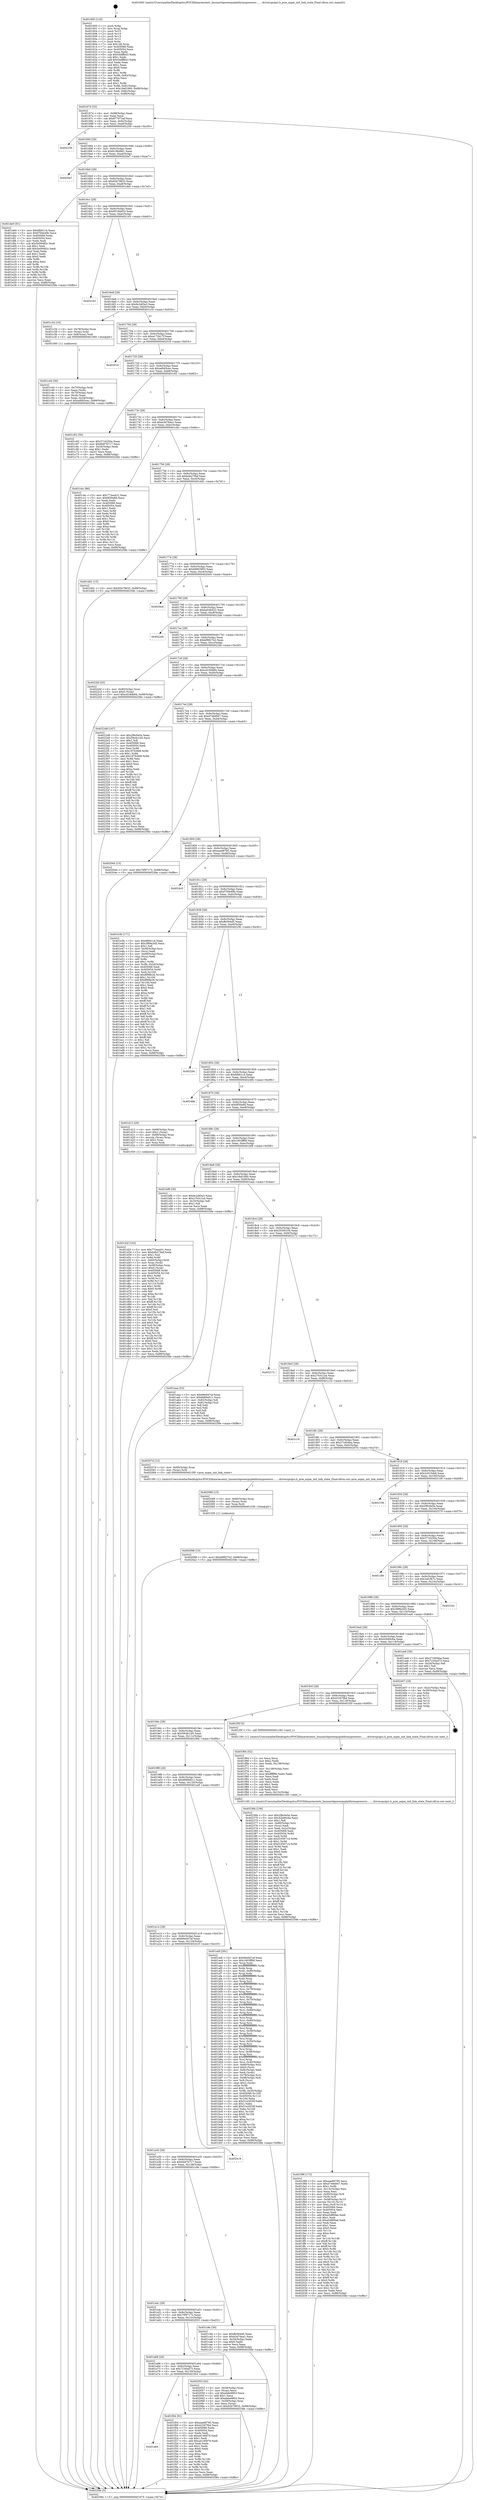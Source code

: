 digraph "0x401600" {
  label = "0x401600 (/mnt/c/Users/mathe/Desktop/tcc/POCII/binaries/extr_linuxarchpowerpcplatformspowernv........driverspcipci.h_pcie_aspm_init_link_state_Final-ollvm.out::main(0))"
  labelloc = "t"
  node[shape=record]

  Entry [label="",width=0.3,height=0.3,shape=circle,fillcolor=black,style=filled]
  "0x401674" [label="{
     0x401674 [32]\l
     | [instrs]\l
     &nbsp;&nbsp;0x401674 \<+6\>: mov -0x88(%rbp),%eax\l
     &nbsp;&nbsp;0x40167a \<+2\>: mov %eax,%ecx\l
     &nbsp;&nbsp;0x40167c \<+6\>: sub $0x877972af,%ecx\l
     &nbsp;&nbsp;0x401682 \<+6\>: mov %eax,-0x9c(%rbp)\l
     &nbsp;&nbsp;0x401688 \<+6\>: mov %ecx,-0xa0(%rbp)\l
     &nbsp;&nbsp;0x40168e \<+6\>: je 0000000000402250 \<main+0xc50\>\l
  }"]
  "0x402250" [label="{
     0x402250\l
  }", style=dashed]
  "0x401694" [label="{
     0x401694 [28]\l
     | [instrs]\l
     &nbsp;&nbsp;0x401694 \<+5\>: jmp 0000000000401699 \<main+0x99\>\l
     &nbsp;&nbsp;0x401699 \<+6\>: mov -0x9c(%rbp),%eax\l
     &nbsp;&nbsp;0x40169f \<+5\>: sub $0x9198d9b1,%eax\l
     &nbsp;&nbsp;0x4016a4 \<+6\>: mov %eax,-0xa4(%rbp)\l
     &nbsp;&nbsp;0x4016aa \<+6\>: je 00000000004020a7 \<main+0xaa7\>\l
  }"]
  Exit [label="",width=0.3,height=0.3,shape=circle,fillcolor=black,style=filled,peripheries=2]
  "0x4020a7" [label="{
     0x4020a7\l
  }", style=dashed]
  "0x4016b0" [label="{
     0x4016b0 [28]\l
     | [instrs]\l
     &nbsp;&nbsp;0x4016b0 \<+5\>: jmp 00000000004016b5 \<main+0xb5\>\l
     &nbsp;&nbsp;0x4016b5 \<+6\>: mov -0x9c(%rbp),%eax\l
     &nbsp;&nbsp;0x4016bb \<+5\>: sub $0x92b79633,%eax\l
     &nbsp;&nbsp;0x4016c0 \<+6\>: mov %eax,-0xa8(%rbp)\l
     &nbsp;&nbsp;0x4016c6 \<+6\>: je 0000000000401de0 \<main+0x7e0\>\l
  }"]
  "0x402098" [label="{
     0x402098 [15]\l
     | [instrs]\l
     &nbsp;&nbsp;0x402098 \<+10\>: movl $0xbf8827e2,-0x88(%rbp)\l
     &nbsp;&nbsp;0x4020a2 \<+5\>: jmp 000000000040258e \<main+0xf8e\>\l
  }"]
  "0x401de0" [label="{
     0x401de0 [91]\l
     | [instrs]\l
     &nbsp;&nbsp;0x401de0 \<+5\>: mov $0x6fb61c4,%eax\l
     &nbsp;&nbsp;0x401de5 \<+5\>: mov $0xf700e49b,%ecx\l
     &nbsp;&nbsp;0x401dea \<+7\>: mov 0x405068,%edx\l
     &nbsp;&nbsp;0x401df1 \<+7\>: mov 0x405054,%esi\l
     &nbsp;&nbsp;0x401df8 \<+2\>: mov %edx,%edi\l
     &nbsp;&nbsp;0x401dfa \<+6\>: sub $0x5e09482c,%edi\l
     &nbsp;&nbsp;0x401e00 \<+3\>: sub $0x1,%edi\l
     &nbsp;&nbsp;0x401e03 \<+6\>: add $0x5e09482c,%edi\l
     &nbsp;&nbsp;0x401e09 \<+3\>: imul %edi,%edx\l
     &nbsp;&nbsp;0x401e0c \<+3\>: and $0x1,%edx\l
     &nbsp;&nbsp;0x401e0f \<+3\>: cmp $0x0,%edx\l
     &nbsp;&nbsp;0x401e12 \<+4\>: sete %r8b\l
     &nbsp;&nbsp;0x401e16 \<+3\>: cmp $0xa,%esi\l
     &nbsp;&nbsp;0x401e19 \<+4\>: setl %r9b\l
     &nbsp;&nbsp;0x401e1d \<+3\>: mov %r8b,%r10b\l
     &nbsp;&nbsp;0x401e20 \<+3\>: and %r9b,%r10b\l
     &nbsp;&nbsp;0x401e23 \<+3\>: xor %r9b,%r8b\l
     &nbsp;&nbsp;0x401e26 \<+3\>: or %r8b,%r10b\l
     &nbsp;&nbsp;0x401e29 \<+4\>: test $0x1,%r10b\l
     &nbsp;&nbsp;0x401e2d \<+3\>: cmovne %ecx,%eax\l
     &nbsp;&nbsp;0x401e30 \<+6\>: mov %eax,-0x88(%rbp)\l
     &nbsp;&nbsp;0x401e36 \<+5\>: jmp 000000000040258e \<main+0xf8e\>\l
  }"]
  "0x4016cc" [label="{
     0x4016cc [28]\l
     | [instrs]\l
     &nbsp;&nbsp;0x4016cc \<+5\>: jmp 00000000004016d1 \<main+0xd1\>\l
     &nbsp;&nbsp;0x4016d1 \<+6\>: mov -0x9c(%rbp),%eax\l
     &nbsp;&nbsp;0x4016d7 \<+5\>: sub $0x9518ab53,%eax\l
     &nbsp;&nbsp;0x4016dc \<+6\>: mov %eax,-0xac(%rbp)\l
     &nbsp;&nbsp;0x4016e2 \<+6\>: je 0000000000402163 \<main+0xb63\>\l
  }"]
  "0x402089" [label="{
     0x402089 [15]\l
     | [instrs]\l
     &nbsp;&nbsp;0x402089 \<+4\>: mov -0x60(%rbp),%rax\l
     &nbsp;&nbsp;0x40208d \<+3\>: mov (%rax),%rax\l
     &nbsp;&nbsp;0x402090 \<+3\>: mov %rax,%rdi\l
     &nbsp;&nbsp;0x402093 \<+5\>: call 0000000000401030 \<free@plt\>\l
     | [calls]\l
     &nbsp;&nbsp;0x401030 \{1\} (unknown)\l
  }"]
  "0x402163" [label="{
     0x402163\l
  }", style=dashed]
  "0x4016e8" [label="{
     0x4016e8 [28]\l
     | [instrs]\l
     &nbsp;&nbsp;0x4016e8 \<+5\>: jmp 00000000004016ed \<main+0xed\>\l
     &nbsp;&nbsp;0x4016ed \<+6\>: mov -0x9c(%rbp),%eax\l
     &nbsp;&nbsp;0x4016f3 \<+5\>: sub $0x9c2df3a3,%eax\l
     &nbsp;&nbsp;0x4016f8 \<+6\>: mov %eax,-0xb0(%rbp)\l
     &nbsp;&nbsp;0x4016fe \<+6\>: je 0000000000401c34 \<main+0x634\>\l
  }"]
  "0x401f98" [label="{
     0x401f98 [172]\l
     | [instrs]\l
     &nbsp;&nbsp;0x401f98 \<+5\>: mov $0xeae68795,%ecx\l
     &nbsp;&nbsp;0x401f9d \<+5\>: mov $0xd748d947,%edx\l
     &nbsp;&nbsp;0x401fa2 \<+3\>: mov $0x1,%r8b\l
     &nbsp;&nbsp;0x401fa5 \<+6\>: mov -0x13c(%rbp),%esi\l
     &nbsp;&nbsp;0x401fab \<+3\>: imul %eax,%esi\l
     &nbsp;&nbsp;0x401fae \<+4\>: mov -0x60(%rbp),%r9\l
     &nbsp;&nbsp;0x401fb2 \<+3\>: mov (%r9),%r9\l
     &nbsp;&nbsp;0x401fb5 \<+4\>: mov -0x58(%rbp),%r10\l
     &nbsp;&nbsp;0x401fb9 \<+3\>: movslq (%r10),%r10\l
     &nbsp;&nbsp;0x401fbc \<+4\>: mov %esi,(%r9,%r10,4)\l
     &nbsp;&nbsp;0x401fc0 \<+7\>: mov 0x405068,%eax\l
     &nbsp;&nbsp;0x401fc7 \<+7\>: mov 0x405054,%esi\l
     &nbsp;&nbsp;0x401fce \<+2\>: mov %eax,%edi\l
     &nbsp;&nbsp;0x401fd0 \<+6\>: add $0xa5df69ab,%edi\l
     &nbsp;&nbsp;0x401fd6 \<+3\>: sub $0x1,%edi\l
     &nbsp;&nbsp;0x401fd9 \<+6\>: sub $0xa5df69ab,%edi\l
     &nbsp;&nbsp;0x401fdf \<+3\>: imul %edi,%eax\l
     &nbsp;&nbsp;0x401fe2 \<+3\>: and $0x1,%eax\l
     &nbsp;&nbsp;0x401fe5 \<+3\>: cmp $0x0,%eax\l
     &nbsp;&nbsp;0x401fe8 \<+4\>: sete %r11b\l
     &nbsp;&nbsp;0x401fec \<+3\>: cmp $0xa,%esi\l
     &nbsp;&nbsp;0x401fef \<+3\>: setl %bl\l
     &nbsp;&nbsp;0x401ff2 \<+3\>: mov %r11b,%r14b\l
     &nbsp;&nbsp;0x401ff5 \<+4\>: xor $0xff,%r14b\l
     &nbsp;&nbsp;0x401ff9 \<+3\>: mov %bl,%r15b\l
     &nbsp;&nbsp;0x401ffc \<+4\>: xor $0xff,%r15b\l
     &nbsp;&nbsp;0x402000 \<+4\>: xor $0x0,%r8b\l
     &nbsp;&nbsp;0x402004 \<+3\>: mov %r14b,%r12b\l
     &nbsp;&nbsp;0x402007 \<+4\>: and $0x0,%r12b\l
     &nbsp;&nbsp;0x40200b \<+3\>: and %r8b,%r11b\l
     &nbsp;&nbsp;0x40200e \<+3\>: mov %r15b,%r13b\l
     &nbsp;&nbsp;0x402011 \<+4\>: and $0x0,%r13b\l
     &nbsp;&nbsp;0x402015 \<+3\>: and %r8b,%bl\l
     &nbsp;&nbsp;0x402018 \<+3\>: or %r11b,%r12b\l
     &nbsp;&nbsp;0x40201b \<+3\>: or %bl,%r13b\l
     &nbsp;&nbsp;0x40201e \<+3\>: xor %r13b,%r12b\l
     &nbsp;&nbsp;0x402021 \<+3\>: or %r15b,%r14b\l
     &nbsp;&nbsp;0x402024 \<+4\>: xor $0xff,%r14b\l
     &nbsp;&nbsp;0x402028 \<+4\>: or $0x0,%r8b\l
     &nbsp;&nbsp;0x40202c \<+3\>: and %r8b,%r14b\l
     &nbsp;&nbsp;0x40202f \<+3\>: or %r14b,%r12b\l
     &nbsp;&nbsp;0x402032 \<+4\>: test $0x1,%r12b\l
     &nbsp;&nbsp;0x402036 \<+3\>: cmovne %edx,%ecx\l
     &nbsp;&nbsp;0x402039 \<+6\>: mov %ecx,-0x88(%rbp)\l
     &nbsp;&nbsp;0x40203f \<+5\>: jmp 000000000040258e \<main+0xf8e\>\l
  }"]
  "0x401c34" [label="{
     0x401c34 [16]\l
     | [instrs]\l
     &nbsp;&nbsp;0x401c34 \<+4\>: mov -0x78(%rbp),%rax\l
     &nbsp;&nbsp;0x401c38 \<+3\>: mov (%rax),%rax\l
     &nbsp;&nbsp;0x401c3b \<+4\>: mov 0x8(%rax),%rdi\l
     &nbsp;&nbsp;0x401c3f \<+5\>: call 0000000000401060 \<atoi@plt\>\l
     | [calls]\l
     &nbsp;&nbsp;0x401060 \{1\} (unknown)\l
  }"]
  "0x401704" [label="{
     0x401704 [28]\l
     | [instrs]\l
     &nbsp;&nbsp;0x401704 \<+5\>: jmp 0000000000401709 \<main+0x109\>\l
     &nbsp;&nbsp;0x401709 \<+6\>: mov -0x9c(%rbp),%eax\l
     &nbsp;&nbsp;0x40170f \<+5\>: sub $0xa172b17f,%eax\l
     &nbsp;&nbsp;0x401714 \<+6\>: mov %eax,-0xb4(%rbp)\l
     &nbsp;&nbsp;0x40171a \<+6\>: je 0000000000402516 \<main+0xf16\>\l
  }"]
  "0x401f64" [label="{
     0x401f64 [52]\l
     | [instrs]\l
     &nbsp;&nbsp;0x401f64 \<+2\>: xor %ecx,%ecx\l
     &nbsp;&nbsp;0x401f66 \<+5\>: mov $0x2,%edx\l
     &nbsp;&nbsp;0x401f6b \<+6\>: mov %edx,-0x138(%rbp)\l
     &nbsp;&nbsp;0x401f71 \<+1\>: cltd\l
     &nbsp;&nbsp;0x401f72 \<+6\>: mov -0x138(%rbp),%esi\l
     &nbsp;&nbsp;0x401f78 \<+2\>: idiv %esi\l
     &nbsp;&nbsp;0x401f7a \<+6\>: imul $0xfffffffe,%edx,%edx\l
     &nbsp;&nbsp;0x401f80 \<+2\>: mov %ecx,%edi\l
     &nbsp;&nbsp;0x401f82 \<+2\>: sub %edx,%edi\l
     &nbsp;&nbsp;0x401f84 \<+2\>: mov %ecx,%edx\l
     &nbsp;&nbsp;0x401f86 \<+3\>: sub $0x1,%edx\l
     &nbsp;&nbsp;0x401f89 \<+2\>: add %edx,%edi\l
     &nbsp;&nbsp;0x401f8b \<+2\>: sub %edi,%ecx\l
     &nbsp;&nbsp;0x401f8d \<+6\>: mov %ecx,-0x13c(%rbp)\l
     &nbsp;&nbsp;0x401f93 \<+5\>: call 0000000000401160 \<next_i\>\l
     | [calls]\l
     &nbsp;&nbsp;0x401160 \{1\} (/mnt/c/Users/mathe/Desktop/tcc/POCII/binaries/extr_linuxarchpowerpcplatformspowernv........driverspcipci.h_pcie_aspm_init_link_state_Final-ollvm.out::next_i)\l
  }"]
  "0x402516" [label="{
     0x402516\l
  }", style=dashed]
  "0x401720" [label="{
     0x401720 [28]\l
     | [instrs]\l
     &nbsp;&nbsp;0x401720 \<+5\>: jmp 0000000000401725 \<main+0x125\>\l
     &nbsp;&nbsp;0x401725 \<+6\>: mov -0x9c(%rbp),%eax\l
     &nbsp;&nbsp;0x40172b \<+5\>: sub $0xad065cec,%eax\l
     &nbsp;&nbsp;0x401730 \<+6\>: mov %eax,-0xb8(%rbp)\l
     &nbsp;&nbsp;0x401736 \<+6\>: je 0000000000401c62 \<main+0x662\>\l
  }"]
  "0x401a84" [label="{
     0x401a84\l
  }", style=dashed]
  "0x401c62" [label="{
     0x401c62 [30]\l
     | [instrs]\l
     &nbsp;&nbsp;0x401c62 \<+5\>: mov $0x3716250a,%eax\l
     &nbsp;&nbsp;0x401c67 \<+5\>: mov $0x6b876717,%ecx\l
     &nbsp;&nbsp;0x401c6c \<+3\>: mov -0x34(%rbp),%edx\l
     &nbsp;&nbsp;0x401c6f \<+3\>: cmp $0x1,%edx\l
     &nbsp;&nbsp;0x401c72 \<+3\>: cmovl %ecx,%eax\l
     &nbsp;&nbsp;0x401c75 \<+6\>: mov %eax,-0x88(%rbp)\l
     &nbsp;&nbsp;0x401c7b \<+5\>: jmp 000000000040258e \<main+0xf8e\>\l
  }"]
  "0x40173c" [label="{
     0x40173c [28]\l
     | [instrs]\l
     &nbsp;&nbsp;0x40173c \<+5\>: jmp 0000000000401741 \<main+0x141\>\l
     &nbsp;&nbsp;0x401741 \<+6\>: mov -0x9c(%rbp),%eax\l
     &nbsp;&nbsp;0x401747 \<+5\>: sub $0xb3d76ea1,%eax\l
     &nbsp;&nbsp;0x40174c \<+6\>: mov %eax,-0xbc(%rbp)\l
     &nbsp;&nbsp;0x401752 \<+6\>: je 0000000000401cbc \<main+0x6bc\>\l
  }"]
  "0x401f04" [label="{
     0x401f04 [91]\l
     | [instrs]\l
     &nbsp;&nbsp;0x401f04 \<+5\>: mov $0xeae68795,%eax\l
     &nbsp;&nbsp;0x401f09 \<+5\>: mov $0x43267fbd,%ecx\l
     &nbsp;&nbsp;0x401f0e \<+7\>: mov 0x405068,%edx\l
     &nbsp;&nbsp;0x401f15 \<+7\>: mov 0x405054,%esi\l
     &nbsp;&nbsp;0x401f1c \<+2\>: mov %edx,%edi\l
     &nbsp;&nbsp;0x401f1e \<+6\>: sub $0xa4146876,%edi\l
     &nbsp;&nbsp;0x401f24 \<+3\>: sub $0x1,%edi\l
     &nbsp;&nbsp;0x401f27 \<+6\>: add $0xa4146876,%edi\l
     &nbsp;&nbsp;0x401f2d \<+3\>: imul %edi,%edx\l
     &nbsp;&nbsp;0x401f30 \<+3\>: and $0x1,%edx\l
     &nbsp;&nbsp;0x401f33 \<+3\>: cmp $0x0,%edx\l
     &nbsp;&nbsp;0x401f36 \<+4\>: sete %r8b\l
     &nbsp;&nbsp;0x401f3a \<+3\>: cmp $0xa,%esi\l
     &nbsp;&nbsp;0x401f3d \<+4\>: setl %r9b\l
     &nbsp;&nbsp;0x401f41 \<+3\>: mov %r8b,%r10b\l
     &nbsp;&nbsp;0x401f44 \<+3\>: and %r9b,%r10b\l
     &nbsp;&nbsp;0x401f47 \<+3\>: xor %r9b,%r8b\l
     &nbsp;&nbsp;0x401f4a \<+3\>: or %r8b,%r10b\l
     &nbsp;&nbsp;0x401f4d \<+4\>: test $0x1,%r10b\l
     &nbsp;&nbsp;0x401f51 \<+3\>: cmovne %ecx,%eax\l
     &nbsp;&nbsp;0x401f54 \<+6\>: mov %eax,-0x88(%rbp)\l
     &nbsp;&nbsp;0x401f5a \<+5\>: jmp 000000000040258e \<main+0xf8e\>\l
  }"]
  "0x401cbc" [label="{
     0x401cbc [86]\l
     | [instrs]\l
     &nbsp;&nbsp;0x401cbc \<+5\>: mov $0x773ea431,%eax\l
     &nbsp;&nbsp;0x401cc1 \<+5\>: mov $0x8f30a8d,%ecx\l
     &nbsp;&nbsp;0x401cc6 \<+2\>: xor %edx,%edx\l
     &nbsp;&nbsp;0x401cc8 \<+7\>: mov 0x405068,%esi\l
     &nbsp;&nbsp;0x401ccf \<+7\>: mov 0x405054,%edi\l
     &nbsp;&nbsp;0x401cd6 \<+3\>: sub $0x1,%edx\l
     &nbsp;&nbsp;0x401cd9 \<+3\>: mov %esi,%r8d\l
     &nbsp;&nbsp;0x401cdc \<+3\>: add %edx,%r8d\l
     &nbsp;&nbsp;0x401cdf \<+4\>: imul %r8d,%esi\l
     &nbsp;&nbsp;0x401ce3 \<+3\>: and $0x1,%esi\l
     &nbsp;&nbsp;0x401ce6 \<+3\>: cmp $0x0,%esi\l
     &nbsp;&nbsp;0x401ce9 \<+4\>: sete %r9b\l
     &nbsp;&nbsp;0x401ced \<+3\>: cmp $0xa,%edi\l
     &nbsp;&nbsp;0x401cf0 \<+4\>: setl %r10b\l
     &nbsp;&nbsp;0x401cf4 \<+3\>: mov %r9b,%r11b\l
     &nbsp;&nbsp;0x401cf7 \<+3\>: and %r10b,%r11b\l
     &nbsp;&nbsp;0x401cfa \<+3\>: xor %r10b,%r9b\l
     &nbsp;&nbsp;0x401cfd \<+3\>: or %r9b,%r11b\l
     &nbsp;&nbsp;0x401d00 \<+4\>: test $0x1,%r11b\l
     &nbsp;&nbsp;0x401d04 \<+3\>: cmovne %ecx,%eax\l
     &nbsp;&nbsp;0x401d07 \<+6\>: mov %eax,-0x88(%rbp)\l
     &nbsp;&nbsp;0x401d0d \<+5\>: jmp 000000000040258e \<main+0xf8e\>\l
  }"]
  "0x401758" [label="{
     0x401758 [28]\l
     | [instrs]\l
     &nbsp;&nbsp;0x401758 \<+5\>: jmp 000000000040175d \<main+0x15d\>\l
     &nbsp;&nbsp;0x40175d \<+6\>: mov -0x9c(%rbp),%eax\l
     &nbsp;&nbsp;0x401763 \<+5\>: sub $0xb4b278af,%eax\l
     &nbsp;&nbsp;0x401768 \<+6\>: mov %eax,-0xc0(%rbp)\l
     &nbsp;&nbsp;0x40176e \<+6\>: je 0000000000401dd1 \<main+0x7d1\>\l
  }"]
  "0x401a68" [label="{
     0x401a68 [28]\l
     | [instrs]\l
     &nbsp;&nbsp;0x401a68 \<+5\>: jmp 0000000000401a6d \<main+0x46d\>\l
     &nbsp;&nbsp;0x401a6d \<+6\>: mov -0x9c(%rbp),%eax\l
     &nbsp;&nbsp;0x401a73 \<+5\>: sub $0x7230ad73,%eax\l
     &nbsp;&nbsp;0x401a78 \<+6\>: mov %eax,-0x130(%rbp)\l
     &nbsp;&nbsp;0x401a7e \<+6\>: je 0000000000401f04 \<main+0x904\>\l
  }"]
  "0x401dd1" [label="{
     0x401dd1 [15]\l
     | [instrs]\l
     &nbsp;&nbsp;0x401dd1 \<+10\>: movl $0x92b79633,-0x88(%rbp)\l
     &nbsp;&nbsp;0x401ddb \<+5\>: jmp 000000000040258e \<main+0xf8e\>\l
  }"]
  "0x401774" [label="{
     0x401774 [28]\l
     | [instrs]\l
     &nbsp;&nbsp;0x401774 \<+5\>: jmp 0000000000401779 \<main+0x179\>\l
     &nbsp;&nbsp;0x401779 \<+6\>: mov -0x9c(%rbp),%eax\l
     &nbsp;&nbsp;0x40177f \<+5\>: sub $0xb6803855,%eax\l
     &nbsp;&nbsp;0x401784 \<+6\>: mov %eax,-0xc4(%rbp)\l
     &nbsp;&nbsp;0x40178a \<+6\>: je 00000000004020e4 \<main+0xae4\>\l
  }"]
  "0x402053" [label="{
     0x402053 [42]\l
     | [instrs]\l
     &nbsp;&nbsp;0x402053 \<+4\>: mov -0x58(%rbp),%rax\l
     &nbsp;&nbsp;0x402057 \<+2\>: mov (%rax),%ecx\l
     &nbsp;&nbsp;0x402059 \<+6\>: sub $0xebbe9803,%ecx\l
     &nbsp;&nbsp;0x40205f \<+3\>: add $0x1,%ecx\l
     &nbsp;&nbsp;0x402062 \<+6\>: add $0xebbe9803,%ecx\l
     &nbsp;&nbsp;0x402068 \<+4\>: mov -0x58(%rbp),%rax\l
     &nbsp;&nbsp;0x40206c \<+2\>: mov %ecx,(%rax)\l
     &nbsp;&nbsp;0x40206e \<+10\>: movl $0x92b79633,-0x88(%rbp)\l
     &nbsp;&nbsp;0x402078 \<+5\>: jmp 000000000040258e \<main+0xf8e\>\l
  }"]
  "0x4020e4" [label="{
     0x4020e4\l
  }", style=dashed]
  "0x401790" [label="{
     0x401790 [28]\l
     | [instrs]\l
     &nbsp;&nbsp;0x401790 \<+5\>: jmp 0000000000401795 \<main+0x195\>\l
     &nbsp;&nbsp;0x401795 \<+6\>: mov -0x9c(%rbp),%eax\l
     &nbsp;&nbsp;0x40179b \<+5\>: sub $0xba54b522,%eax\l
     &nbsp;&nbsp;0x4017a0 \<+6\>: mov %eax,-0xc8(%rbp)\l
     &nbsp;&nbsp;0x4017a6 \<+6\>: je 00000000004022ab \<main+0xcab\>\l
  }"]
  "0x401d2f" [label="{
     0x401d2f [162]\l
     | [instrs]\l
     &nbsp;&nbsp;0x401d2f \<+5\>: mov $0x773ea431,%ecx\l
     &nbsp;&nbsp;0x401d34 \<+5\>: mov $0xb4b278af,%edx\l
     &nbsp;&nbsp;0x401d39 \<+3\>: mov $0x1,%sil\l
     &nbsp;&nbsp;0x401d3c \<+3\>: xor %r8d,%r8d\l
     &nbsp;&nbsp;0x401d3f \<+4\>: mov -0x60(%rbp),%rdi\l
     &nbsp;&nbsp;0x401d43 \<+3\>: mov %rax,(%rdi)\l
     &nbsp;&nbsp;0x401d46 \<+4\>: mov -0x58(%rbp),%rax\l
     &nbsp;&nbsp;0x401d4a \<+6\>: movl $0x0,(%rax)\l
     &nbsp;&nbsp;0x401d50 \<+8\>: mov 0x405068,%r9d\l
     &nbsp;&nbsp;0x401d58 \<+8\>: mov 0x405054,%r10d\l
     &nbsp;&nbsp;0x401d60 \<+4\>: sub $0x1,%r8d\l
     &nbsp;&nbsp;0x401d64 \<+3\>: mov %r9d,%r11d\l
     &nbsp;&nbsp;0x401d67 \<+3\>: add %r8d,%r11d\l
     &nbsp;&nbsp;0x401d6a \<+4\>: imul %r11d,%r9d\l
     &nbsp;&nbsp;0x401d6e \<+4\>: and $0x1,%r9d\l
     &nbsp;&nbsp;0x401d72 \<+4\>: cmp $0x0,%r9d\l
     &nbsp;&nbsp;0x401d76 \<+3\>: sete %bl\l
     &nbsp;&nbsp;0x401d79 \<+4\>: cmp $0xa,%r10d\l
     &nbsp;&nbsp;0x401d7d \<+4\>: setl %r14b\l
     &nbsp;&nbsp;0x401d81 \<+3\>: mov %bl,%r15b\l
     &nbsp;&nbsp;0x401d84 \<+4\>: xor $0xff,%r15b\l
     &nbsp;&nbsp;0x401d88 \<+3\>: mov %r14b,%r12b\l
     &nbsp;&nbsp;0x401d8b \<+4\>: xor $0xff,%r12b\l
     &nbsp;&nbsp;0x401d8f \<+4\>: xor $0x0,%sil\l
     &nbsp;&nbsp;0x401d93 \<+3\>: mov %r15b,%r13b\l
     &nbsp;&nbsp;0x401d96 \<+4\>: and $0x0,%r13b\l
     &nbsp;&nbsp;0x401d9a \<+3\>: and %sil,%bl\l
     &nbsp;&nbsp;0x401d9d \<+3\>: mov %r12b,%al\l
     &nbsp;&nbsp;0x401da0 \<+2\>: and $0x0,%al\l
     &nbsp;&nbsp;0x401da2 \<+3\>: and %sil,%r14b\l
     &nbsp;&nbsp;0x401da5 \<+3\>: or %bl,%r13b\l
     &nbsp;&nbsp;0x401da8 \<+3\>: or %r14b,%al\l
     &nbsp;&nbsp;0x401dab \<+3\>: xor %al,%r13b\l
     &nbsp;&nbsp;0x401dae \<+3\>: or %r12b,%r15b\l
     &nbsp;&nbsp;0x401db1 \<+4\>: xor $0xff,%r15b\l
     &nbsp;&nbsp;0x401db5 \<+4\>: or $0x0,%sil\l
     &nbsp;&nbsp;0x401db9 \<+3\>: and %sil,%r15b\l
     &nbsp;&nbsp;0x401dbc \<+3\>: or %r15b,%r13b\l
     &nbsp;&nbsp;0x401dbf \<+4\>: test $0x1,%r13b\l
     &nbsp;&nbsp;0x401dc3 \<+3\>: cmovne %edx,%ecx\l
     &nbsp;&nbsp;0x401dc6 \<+6\>: mov %ecx,-0x88(%rbp)\l
     &nbsp;&nbsp;0x401dcc \<+5\>: jmp 000000000040258e \<main+0xf8e\>\l
  }"]
  "0x4022ab" [label="{
     0x4022ab\l
  }", style=dashed]
  "0x4017ac" [label="{
     0x4017ac [28]\l
     | [instrs]\l
     &nbsp;&nbsp;0x4017ac \<+5\>: jmp 00000000004017b1 \<main+0x1b1\>\l
     &nbsp;&nbsp;0x4017b1 \<+6\>: mov -0x9c(%rbp),%eax\l
     &nbsp;&nbsp;0x4017b7 \<+5\>: sub $0xbf8827e2,%eax\l
     &nbsp;&nbsp;0x4017bc \<+6\>: mov %eax,-0xcc(%rbp)\l
     &nbsp;&nbsp;0x4017c2 \<+6\>: je 00000000004022bf \<main+0xcbf\>\l
  }"]
  "0x401a4c" [label="{
     0x401a4c [28]\l
     | [instrs]\l
     &nbsp;&nbsp;0x401a4c \<+5\>: jmp 0000000000401a51 \<main+0x451\>\l
     &nbsp;&nbsp;0x401a51 \<+6\>: mov -0x9c(%rbp),%eax\l
     &nbsp;&nbsp;0x401a57 \<+5\>: sub $0x70f97172,%eax\l
     &nbsp;&nbsp;0x401a5c \<+6\>: mov %eax,-0x12c(%rbp)\l
     &nbsp;&nbsp;0x401a62 \<+6\>: je 0000000000402053 \<main+0xa53\>\l
  }"]
  "0x4022bf" [label="{
     0x4022bf [25]\l
     | [instrs]\l
     &nbsp;&nbsp;0x4022bf \<+4\>: mov -0x80(%rbp),%rax\l
     &nbsp;&nbsp;0x4022c3 \<+6\>: movl $0x0,(%rax)\l
     &nbsp;&nbsp;0x4022c9 \<+10\>: movl $0xcd18db84,-0x88(%rbp)\l
     &nbsp;&nbsp;0x4022d3 \<+5\>: jmp 000000000040258e \<main+0xf8e\>\l
  }"]
  "0x4017c8" [label="{
     0x4017c8 [28]\l
     | [instrs]\l
     &nbsp;&nbsp;0x4017c8 \<+5\>: jmp 00000000004017cd \<main+0x1cd\>\l
     &nbsp;&nbsp;0x4017cd \<+6\>: mov -0x9c(%rbp),%eax\l
     &nbsp;&nbsp;0x4017d3 \<+5\>: sub $0xcd18db84,%eax\l
     &nbsp;&nbsp;0x4017d8 \<+6\>: mov %eax,-0xd0(%rbp)\l
     &nbsp;&nbsp;0x4017de \<+6\>: je 00000000004022d8 \<main+0xcd8\>\l
  }"]
  "0x401c9e" [label="{
     0x401c9e [30]\l
     | [instrs]\l
     &nbsp;&nbsp;0x401c9e \<+5\>: mov $0xffc064d5,%eax\l
     &nbsp;&nbsp;0x401ca3 \<+5\>: mov $0xb3d76ea1,%ecx\l
     &nbsp;&nbsp;0x401ca8 \<+3\>: mov -0x34(%rbp),%edx\l
     &nbsp;&nbsp;0x401cab \<+3\>: cmp $0x0,%edx\l
     &nbsp;&nbsp;0x401cae \<+3\>: cmove %ecx,%eax\l
     &nbsp;&nbsp;0x401cb1 \<+6\>: mov %eax,-0x88(%rbp)\l
     &nbsp;&nbsp;0x401cb7 \<+5\>: jmp 000000000040258e \<main+0xf8e\>\l
  }"]
  "0x4022d8" [label="{
     0x4022d8 [147]\l
     | [instrs]\l
     &nbsp;&nbsp;0x4022d8 \<+5\>: mov $0x2f9c0e5e,%eax\l
     &nbsp;&nbsp;0x4022dd \<+5\>: mov $0x59c8c1d5,%ecx\l
     &nbsp;&nbsp;0x4022e2 \<+2\>: mov $0x1,%dl\l
     &nbsp;&nbsp;0x4022e4 \<+7\>: mov 0x405068,%esi\l
     &nbsp;&nbsp;0x4022eb \<+7\>: mov 0x405054,%edi\l
     &nbsp;&nbsp;0x4022f2 \<+3\>: mov %esi,%r8d\l
     &nbsp;&nbsp;0x4022f5 \<+7\>: sub $0x187fc9b8,%r8d\l
     &nbsp;&nbsp;0x4022fc \<+4\>: sub $0x1,%r8d\l
     &nbsp;&nbsp;0x402300 \<+7\>: add $0x187fc9b8,%r8d\l
     &nbsp;&nbsp;0x402307 \<+4\>: imul %r8d,%esi\l
     &nbsp;&nbsp;0x40230b \<+3\>: and $0x1,%esi\l
     &nbsp;&nbsp;0x40230e \<+3\>: cmp $0x0,%esi\l
     &nbsp;&nbsp;0x402311 \<+4\>: sete %r9b\l
     &nbsp;&nbsp;0x402315 \<+3\>: cmp $0xa,%edi\l
     &nbsp;&nbsp;0x402318 \<+4\>: setl %r10b\l
     &nbsp;&nbsp;0x40231c \<+3\>: mov %r9b,%r11b\l
     &nbsp;&nbsp;0x40231f \<+4\>: xor $0xff,%r11b\l
     &nbsp;&nbsp;0x402323 \<+3\>: mov %r10b,%bl\l
     &nbsp;&nbsp;0x402326 \<+3\>: xor $0xff,%bl\l
     &nbsp;&nbsp;0x402329 \<+3\>: xor $0x1,%dl\l
     &nbsp;&nbsp;0x40232c \<+3\>: mov %r11b,%r14b\l
     &nbsp;&nbsp;0x40232f \<+4\>: and $0xff,%r14b\l
     &nbsp;&nbsp;0x402333 \<+3\>: and %dl,%r9b\l
     &nbsp;&nbsp;0x402336 \<+3\>: mov %bl,%r15b\l
     &nbsp;&nbsp;0x402339 \<+4\>: and $0xff,%r15b\l
     &nbsp;&nbsp;0x40233d \<+3\>: and %dl,%r10b\l
     &nbsp;&nbsp;0x402340 \<+3\>: or %r9b,%r14b\l
     &nbsp;&nbsp;0x402343 \<+3\>: or %r10b,%r15b\l
     &nbsp;&nbsp;0x402346 \<+3\>: xor %r15b,%r14b\l
     &nbsp;&nbsp;0x402349 \<+3\>: or %bl,%r11b\l
     &nbsp;&nbsp;0x40234c \<+4\>: xor $0xff,%r11b\l
     &nbsp;&nbsp;0x402350 \<+3\>: or $0x1,%dl\l
     &nbsp;&nbsp;0x402353 \<+3\>: and %dl,%r11b\l
     &nbsp;&nbsp;0x402356 \<+3\>: or %r11b,%r14b\l
     &nbsp;&nbsp;0x402359 \<+4\>: test $0x1,%r14b\l
     &nbsp;&nbsp;0x40235d \<+3\>: cmovne %ecx,%eax\l
     &nbsp;&nbsp;0x402360 \<+6\>: mov %eax,-0x88(%rbp)\l
     &nbsp;&nbsp;0x402366 \<+5\>: jmp 000000000040258e \<main+0xf8e\>\l
  }"]
  "0x4017e4" [label="{
     0x4017e4 [28]\l
     | [instrs]\l
     &nbsp;&nbsp;0x4017e4 \<+5\>: jmp 00000000004017e9 \<main+0x1e9\>\l
     &nbsp;&nbsp;0x4017e9 \<+6\>: mov -0x9c(%rbp),%eax\l
     &nbsp;&nbsp;0x4017ef \<+5\>: sub $0xd748d947,%eax\l
     &nbsp;&nbsp;0x4017f4 \<+6\>: mov %eax,-0xd4(%rbp)\l
     &nbsp;&nbsp;0x4017fa \<+6\>: je 0000000000402044 \<main+0xa44\>\l
  }"]
  "0x401a30" [label="{
     0x401a30 [28]\l
     | [instrs]\l
     &nbsp;&nbsp;0x401a30 \<+5\>: jmp 0000000000401a35 \<main+0x435\>\l
     &nbsp;&nbsp;0x401a35 \<+6\>: mov -0x9c(%rbp),%eax\l
     &nbsp;&nbsp;0x401a3b \<+5\>: sub $0x6b876717,%eax\l
     &nbsp;&nbsp;0x401a40 \<+6\>: mov %eax,-0x128(%rbp)\l
     &nbsp;&nbsp;0x401a46 \<+6\>: je 0000000000401c9e \<main+0x69e\>\l
  }"]
  "0x402044" [label="{
     0x402044 [15]\l
     | [instrs]\l
     &nbsp;&nbsp;0x402044 \<+10\>: movl $0x70f97172,-0x88(%rbp)\l
     &nbsp;&nbsp;0x40204e \<+5\>: jmp 000000000040258e \<main+0xf8e\>\l
  }"]
  "0x401800" [label="{
     0x401800 [28]\l
     | [instrs]\l
     &nbsp;&nbsp;0x401800 \<+5\>: jmp 0000000000401805 \<main+0x205\>\l
     &nbsp;&nbsp;0x401805 \<+6\>: mov -0x9c(%rbp),%eax\l
     &nbsp;&nbsp;0x40180b \<+5\>: sub $0xeae68795,%eax\l
     &nbsp;&nbsp;0x401810 \<+6\>: mov %eax,-0xd8(%rbp)\l
     &nbsp;&nbsp;0x401816 \<+6\>: je 00000000004024c0 \<main+0xec0\>\l
  }"]
  "0x402419" [label="{
     0x402419\l
  }", style=dashed]
  "0x4024c0" [label="{
     0x4024c0\l
  }", style=dashed]
  "0x40181c" [label="{
     0x40181c [28]\l
     | [instrs]\l
     &nbsp;&nbsp;0x40181c \<+5\>: jmp 0000000000401821 \<main+0x221\>\l
     &nbsp;&nbsp;0x401821 \<+6\>: mov -0x9c(%rbp),%eax\l
     &nbsp;&nbsp;0x401827 \<+5\>: sub $0xf700e49b,%eax\l
     &nbsp;&nbsp;0x40182c \<+6\>: mov %eax,-0xdc(%rbp)\l
     &nbsp;&nbsp;0x401832 \<+6\>: je 0000000000401e3b \<main+0x83b\>\l
  }"]
  "0x401c44" [label="{
     0x401c44 [30]\l
     | [instrs]\l
     &nbsp;&nbsp;0x401c44 \<+4\>: mov -0x70(%rbp),%rdi\l
     &nbsp;&nbsp;0x401c48 \<+2\>: mov %eax,(%rdi)\l
     &nbsp;&nbsp;0x401c4a \<+4\>: mov -0x70(%rbp),%rdi\l
     &nbsp;&nbsp;0x401c4e \<+2\>: mov (%rdi),%eax\l
     &nbsp;&nbsp;0x401c50 \<+3\>: mov %eax,-0x34(%rbp)\l
     &nbsp;&nbsp;0x401c53 \<+10\>: movl $0xad065cec,-0x88(%rbp)\l
     &nbsp;&nbsp;0x401c5d \<+5\>: jmp 000000000040258e \<main+0xf8e\>\l
  }"]
  "0x401e3b" [label="{
     0x401e3b [171]\l
     | [instrs]\l
     &nbsp;&nbsp;0x401e3b \<+5\>: mov $0x6fb61c4,%eax\l
     &nbsp;&nbsp;0x401e40 \<+5\>: mov $0x3f99a3d5,%ecx\l
     &nbsp;&nbsp;0x401e45 \<+2\>: mov $0x1,%dl\l
     &nbsp;&nbsp;0x401e47 \<+4\>: mov -0x58(%rbp),%rsi\l
     &nbsp;&nbsp;0x401e4b \<+2\>: mov (%rsi),%edi\l
     &nbsp;&nbsp;0x401e4d \<+4\>: mov -0x68(%rbp),%rsi\l
     &nbsp;&nbsp;0x401e51 \<+2\>: cmp (%rsi),%edi\l
     &nbsp;&nbsp;0x401e53 \<+4\>: setl %r8b\l
     &nbsp;&nbsp;0x401e57 \<+4\>: and $0x1,%r8b\l
     &nbsp;&nbsp;0x401e5b \<+4\>: mov %r8b,-0x2d(%rbp)\l
     &nbsp;&nbsp;0x401e5f \<+7\>: mov 0x405068,%edi\l
     &nbsp;&nbsp;0x401e66 \<+8\>: mov 0x405054,%r9d\l
     &nbsp;&nbsp;0x401e6e \<+3\>: mov %edi,%r10d\l
     &nbsp;&nbsp;0x401e71 \<+7\>: add $0x8f98b26,%r10d\l
     &nbsp;&nbsp;0x401e78 \<+4\>: sub $0x1,%r10d\l
     &nbsp;&nbsp;0x401e7c \<+7\>: sub $0x8f98b26,%r10d\l
     &nbsp;&nbsp;0x401e83 \<+4\>: imul %r10d,%edi\l
     &nbsp;&nbsp;0x401e87 \<+3\>: and $0x1,%edi\l
     &nbsp;&nbsp;0x401e8a \<+3\>: cmp $0x0,%edi\l
     &nbsp;&nbsp;0x401e8d \<+4\>: sete %r8b\l
     &nbsp;&nbsp;0x401e91 \<+4\>: cmp $0xa,%r9d\l
     &nbsp;&nbsp;0x401e95 \<+4\>: setl %r11b\l
     &nbsp;&nbsp;0x401e99 \<+3\>: mov %r8b,%bl\l
     &nbsp;&nbsp;0x401e9c \<+3\>: xor $0xff,%bl\l
     &nbsp;&nbsp;0x401e9f \<+3\>: mov %r11b,%r14b\l
     &nbsp;&nbsp;0x401ea2 \<+4\>: xor $0xff,%r14b\l
     &nbsp;&nbsp;0x401ea6 \<+3\>: xor $0x1,%dl\l
     &nbsp;&nbsp;0x401ea9 \<+3\>: mov %bl,%r15b\l
     &nbsp;&nbsp;0x401eac \<+4\>: and $0xff,%r15b\l
     &nbsp;&nbsp;0x401eb0 \<+3\>: and %dl,%r8b\l
     &nbsp;&nbsp;0x401eb3 \<+3\>: mov %r14b,%r12b\l
     &nbsp;&nbsp;0x401eb6 \<+4\>: and $0xff,%r12b\l
     &nbsp;&nbsp;0x401eba \<+3\>: and %dl,%r11b\l
     &nbsp;&nbsp;0x401ebd \<+3\>: or %r8b,%r15b\l
     &nbsp;&nbsp;0x401ec0 \<+3\>: or %r11b,%r12b\l
     &nbsp;&nbsp;0x401ec3 \<+3\>: xor %r12b,%r15b\l
     &nbsp;&nbsp;0x401ec6 \<+3\>: or %r14b,%bl\l
     &nbsp;&nbsp;0x401ec9 \<+3\>: xor $0xff,%bl\l
     &nbsp;&nbsp;0x401ecc \<+3\>: or $0x1,%dl\l
     &nbsp;&nbsp;0x401ecf \<+2\>: and %dl,%bl\l
     &nbsp;&nbsp;0x401ed1 \<+3\>: or %bl,%r15b\l
     &nbsp;&nbsp;0x401ed4 \<+4\>: test $0x1,%r15b\l
     &nbsp;&nbsp;0x401ed8 \<+3\>: cmovne %ecx,%eax\l
     &nbsp;&nbsp;0x401edb \<+6\>: mov %eax,-0x88(%rbp)\l
     &nbsp;&nbsp;0x401ee1 \<+5\>: jmp 000000000040258e \<main+0xf8e\>\l
  }"]
  "0x401838" [label="{
     0x401838 [28]\l
     | [instrs]\l
     &nbsp;&nbsp;0x401838 \<+5\>: jmp 000000000040183d \<main+0x23d\>\l
     &nbsp;&nbsp;0x40183d \<+6\>: mov -0x9c(%rbp),%eax\l
     &nbsp;&nbsp;0x401843 \<+5\>: sub $0xffc064d5,%eax\l
     &nbsp;&nbsp;0x401848 \<+6\>: mov %eax,-0xe0(%rbp)\l
     &nbsp;&nbsp;0x40184e \<+6\>: je 000000000040229c \<main+0xc9c\>\l
  }"]
  "0x401a14" [label="{
     0x401a14 [28]\l
     | [instrs]\l
     &nbsp;&nbsp;0x401a14 \<+5\>: jmp 0000000000401a19 \<main+0x419\>\l
     &nbsp;&nbsp;0x401a19 \<+6\>: mov -0x9c(%rbp),%eax\l
     &nbsp;&nbsp;0x401a1f \<+5\>: sub $0x66e0d7af,%eax\l
     &nbsp;&nbsp;0x401a24 \<+6\>: mov %eax,-0x124(%rbp)\l
     &nbsp;&nbsp;0x401a2a \<+6\>: je 0000000000402419 \<main+0xe19\>\l
  }"]
  "0x40229c" [label="{
     0x40229c\l
  }", style=dashed]
  "0x401854" [label="{
     0x401854 [28]\l
     | [instrs]\l
     &nbsp;&nbsp;0x401854 \<+5\>: jmp 0000000000401859 \<main+0x259\>\l
     &nbsp;&nbsp;0x401859 \<+6\>: mov -0x9c(%rbp),%eax\l
     &nbsp;&nbsp;0x40185f \<+5\>: sub $0x6fb61c4,%eax\l
     &nbsp;&nbsp;0x401864 \<+6\>: mov %eax,-0xe4(%rbp)\l
     &nbsp;&nbsp;0x40186a \<+6\>: je 000000000040249b \<main+0xe9b\>\l
  }"]
  "0x401adf" [label="{
     0x401adf [281]\l
     | [instrs]\l
     &nbsp;&nbsp;0x401adf \<+5\>: mov $0x66e0d7af,%eax\l
     &nbsp;&nbsp;0x401ae4 \<+5\>: mov $0x1603ff9d,%ecx\l
     &nbsp;&nbsp;0x401ae9 \<+3\>: mov %rsp,%rdx\l
     &nbsp;&nbsp;0x401aec \<+4\>: add $0xfffffffffffffff0,%rdx\l
     &nbsp;&nbsp;0x401af0 \<+3\>: mov %rdx,%rsp\l
     &nbsp;&nbsp;0x401af3 \<+4\>: mov %rdx,-0x80(%rbp)\l
     &nbsp;&nbsp;0x401af7 \<+3\>: mov %rsp,%rdx\l
     &nbsp;&nbsp;0x401afa \<+4\>: add $0xfffffffffffffff0,%rdx\l
     &nbsp;&nbsp;0x401afe \<+3\>: mov %rdx,%rsp\l
     &nbsp;&nbsp;0x401b01 \<+3\>: mov %rsp,%rsi\l
     &nbsp;&nbsp;0x401b04 \<+4\>: add $0xfffffffffffffff0,%rsi\l
     &nbsp;&nbsp;0x401b08 \<+3\>: mov %rsi,%rsp\l
     &nbsp;&nbsp;0x401b0b \<+4\>: mov %rsi,-0x78(%rbp)\l
     &nbsp;&nbsp;0x401b0f \<+3\>: mov %rsp,%rsi\l
     &nbsp;&nbsp;0x401b12 \<+4\>: add $0xfffffffffffffff0,%rsi\l
     &nbsp;&nbsp;0x401b16 \<+3\>: mov %rsi,%rsp\l
     &nbsp;&nbsp;0x401b19 \<+4\>: mov %rsi,-0x70(%rbp)\l
     &nbsp;&nbsp;0x401b1d \<+3\>: mov %rsp,%rsi\l
     &nbsp;&nbsp;0x401b20 \<+4\>: add $0xfffffffffffffff0,%rsi\l
     &nbsp;&nbsp;0x401b24 \<+3\>: mov %rsi,%rsp\l
     &nbsp;&nbsp;0x401b27 \<+4\>: mov %rsi,-0x68(%rbp)\l
     &nbsp;&nbsp;0x401b2b \<+3\>: mov %rsp,%rsi\l
     &nbsp;&nbsp;0x401b2e \<+4\>: add $0xfffffffffffffff0,%rsi\l
     &nbsp;&nbsp;0x401b32 \<+3\>: mov %rsi,%rsp\l
     &nbsp;&nbsp;0x401b35 \<+4\>: mov %rsi,-0x60(%rbp)\l
     &nbsp;&nbsp;0x401b39 \<+3\>: mov %rsp,%rsi\l
     &nbsp;&nbsp;0x401b3c \<+4\>: add $0xfffffffffffffff0,%rsi\l
     &nbsp;&nbsp;0x401b40 \<+3\>: mov %rsi,%rsp\l
     &nbsp;&nbsp;0x401b43 \<+4\>: mov %rsi,-0x58(%rbp)\l
     &nbsp;&nbsp;0x401b47 \<+3\>: mov %rsp,%rsi\l
     &nbsp;&nbsp;0x401b4a \<+4\>: add $0xfffffffffffffff0,%rsi\l
     &nbsp;&nbsp;0x401b4e \<+3\>: mov %rsi,%rsp\l
     &nbsp;&nbsp;0x401b51 \<+4\>: mov %rsi,-0x50(%rbp)\l
     &nbsp;&nbsp;0x401b55 \<+3\>: mov %rsp,%rsi\l
     &nbsp;&nbsp;0x401b58 \<+4\>: add $0xfffffffffffffff0,%rsi\l
     &nbsp;&nbsp;0x401b5c \<+3\>: mov %rsi,%rsp\l
     &nbsp;&nbsp;0x401b5f \<+4\>: mov %rsi,-0x48(%rbp)\l
     &nbsp;&nbsp;0x401b63 \<+3\>: mov %rsp,%rsi\l
     &nbsp;&nbsp;0x401b66 \<+4\>: add $0xfffffffffffffff0,%rsi\l
     &nbsp;&nbsp;0x401b6a \<+3\>: mov %rsi,%rsp\l
     &nbsp;&nbsp;0x401b6d \<+4\>: mov %rsi,-0x40(%rbp)\l
     &nbsp;&nbsp;0x401b71 \<+4\>: mov -0x80(%rbp),%rsi\l
     &nbsp;&nbsp;0x401b75 \<+6\>: movl $0x0,(%rsi)\l
     &nbsp;&nbsp;0x401b7b \<+6\>: mov -0x8c(%rbp),%edi\l
     &nbsp;&nbsp;0x401b81 \<+2\>: mov %edi,(%rdx)\l
     &nbsp;&nbsp;0x401b83 \<+4\>: mov -0x78(%rbp),%rsi\l
     &nbsp;&nbsp;0x401b87 \<+7\>: mov -0x98(%rbp),%r8\l
     &nbsp;&nbsp;0x401b8e \<+3\>: mov %r8,(%rsi)\l
     &nbsp;&nbsp;0x401b91 \<+3\>: cmpl $0x2,(%rdx)\l
     &nbsp;&nbsp;0x401b94 \<+4\>: setne %r9b\l
     &nbsp;&nbsp;0x401b98 \<+4\>: and $0x1,%r9b\l
     &nbsp;&nbsp;0x401b9c \<+4\>: mov %r9b,-0x35(%rbp)\l
     &nbsp;&nbsp;0x401ba0 \<+8\>: mov 0x405068,%r10d\l
     &nbsp;&nbsp;0x401ba8 \<+8\>: mov 0x405054,%r11d\l
     &nbsp;&nbsp;0x401bb0 \<+3\>: mov %r10d,%ebx\l
     &nbsp;&nbsp;0x401bb3 \<+6\>: sub $0x51e2920f,%ebx\l
     &nbsp;&nbsp;0x401bb9 \<+3\>: sub $0x1,%ebx\l
     &nbsp;&nbsp;0x401bbc \<+6\>: add $0x51e2920f,%ebx\l
     &nbsp;&nbsp;0x401bc2 \<+4\>: imul %ebx,%r10d\l
     &nbsp;&nbsp;0x401bc6 \<+4\>: and $0x1,%r10d\l
     &nbsp;&nbsp;0x401bca \<+4\>: cmp $0x0,%r10d\l
     &nbsp;&nbsp;0x401bce \<+4\>: sete %r9b\l
     &nbsp;&nbsp;0x401bd2 \<+4\>: cmp $0xa,%r11d\l
     &nbsp;&nbsp;0x401bd6 \<+4\>: setl %r14b\l
     &nbsp;&nbsp;0x401bda \<+3\>: mov %r9b,%r15b\l
     &nbsp;&nbsp;0x401bdd \<+3\>: and %r14b,%r15b\l
     &nbsp;&nbsp;0x401be0 \<+3\>: xor %r14b,%r9b\l
     &nbsp;&nbsp;0x401be3 \<+3\>: or %r9b,%r15b\l
     &nbsp;&nbsp;0x401be6 \<+4\>: test $0x1,%r15b\l
     &nbsp;&nbsp;0x401bea \<+3\>: cmovne %ecx,%eax\l
     &nbsp;&nbsp;0x401bed \<+6\>: mov %eax,-0x88(%rbp)\l
     &nbsp;&nbsp;0x401bf3 \<+5\>: jmp 000000000040258e \<main+0xf8e\>\l
  }"]
  "0x40249b" [label="{
     0x40249b\l
  }", style=dashed]
  "0x401870" [label="{
     0x401870 [28]\l
     | [instrs]\l
     &nbsp;&nbsp;0x401870 \<+5\>: jmp 0000000000401875 \<main+0x275\>\l
     &nbsp;&nbsp;0x401875 \<+6\>: mov -0x9c(%rbp),%eax\l
     &nbsp;&nbsp;0x40187b \<+5\>: sub $0x8f30a8d,%eax\l
     &nbsp;&nbsp;0x401880 \<+6\>: mov %eax,-0xe8(%rbp)\l
     &nbsp;&nbsp;0x401886 \<+6\>: je 0000000000401d12 \<main+0x712\>\l
  }"]
  "0x4019f8" [label="{
     0x4019f8 [28]\l
     | [instrs]\l
     &nbsp;&nbsp;0x4019f8 \<+5\>: jmp 00000000004019fd \<main+0x3fd\>\l
     &nbsp;&nbsp;0x4019fd \<+6\>: mov -0x9c(%rbp),%eax\l
     &nbsp;&nbsp;0x401a03 \<+5\>: sub $0x6689e611,%eax\l
     &nbsp;&nbsp;0x401a08 \<+6\>: mov %eax,-0x120(%rbp)\l
     &nbsp;&nbsp;0x401a0e \<+6\>: je 0000000000401adf \<main+0x4df\>\l
  }"]
  "0x401d12" [label="{
     0x401d12 [29]\l
     | [instrs]\l
     &nbsp;&nbsp;0x401d12 \<+4\>: mov -0x68(%rbp),%rax\l
     &nbsp;&nbsp;0x401d16 \<+6\>: movl $0x1,(%rax)\l
     &nbsp;&nbsp;0x401d1c \<+4\>: mov -0x68(%rbp),%rax\l
     &nbsp;&nbsp;0x401d20 \<+3\>: movslq (%rax),%rax\l
     &nbsp;&nbsp;0x401d23 \<+4\>: shl $0x2,%rax\l
     &nbsp;&nbsp;0x401d27 \<+3\>: mov %rax,%rdi\l
     &nbsp;&nbsp;0x401d2a \<+5\>: call 0000000000401050 \<malloc@plt\>\l
     | [calls]\l
     &nbsp;&nbsp;0x401050 \{1\} (unknown)\l
  }"]
  "0x40188c" [label="{
     0x40188c [28]\l
     | [instrs]\l
     &nbsp;&nbsp;0x40188c \<+5\>: jmp 0000000000401891 \<main+0x291\>\l
     &nbsp;&nbsp;0x401891 \<+6\>: mov -0x9c(%rbp),%eax\l
     &nbsp;&nbsp;0x401897 \<+5\>: sub $0x1603ff9d,%eax\l
     &nbsp;&nbsp;0x40189c \<+6\>: mov %eax,-0xec(%rbp)\l
     &nbsp;&nbsp;0x4018a2 \<+6\>: je 0000000000401bf8 \<main+0x5f8\>\l
  }"]
  "0x40236b" [label="{
     0x40236b [156]\l
     | [instrs]\l
     &nbsp;&nbsp;0x40236b \<+5\>: mov $0x2f9c0e5e,%eax\l
     &nbsp;&nbsp;0x402370 \<+5\>: mov $0x42b90c6a,%ecx\l
     &nbsp;&nbsp;0x402375 \<+2\>: mov $0x1,%dl\l
     &nbsp;&nbsp;0x402377 \<+4\>: mov -0x80(%rbp),%rsi\l
     &nbsp;&nbsp;0x40237b \<+2\>: mov (%rsi),%edi\l
     &nbsp;&nbsp;0x40237d \<+3\>: mov %edi,-0x2c(%rbp)\l
     &nbsp;&nbsp;0x402380 \<+7\>: mov 0x405068,%edi\l
     &nbsp;&nbsp;0x402387 \<+8\>: mov 0x405054,%r8d\l
     &nbsp;&nbsp;0x40238f \<+3\>: mov %edi,%r9d\l
     &nbsp;&nbsp;0x402392 \<+7\>: add $0xf1056714,%r9d\l
     &nbsp;&nbsp;0x402399 \<+4\>: sub $0x1,%r9d\l
     &nbsp;&nbsp;0x40239d \<+7\>: sub $0xf1056714,%r9d\l
     &nbsp;&nbsp;0x4023a4 \<+4\>: imul %r9d,%edi\l
     &nbsp;&nbsp;0x4023a8 \<+3\>: and $0x1,%edi\l
     &nbsp;&nbsp;0x4023ab \<+3\>: cmp $0x0,%edi\l
     &nbsp;&nbsp;0x4023ae \<+4\>: sete %r10b\l
     &nbsp;&nbsp;0x4023b2 \<+4\>: cmp $0xa,%r8d\l
     &nbsp;&nbsp;0x4023b6 \<+4\>: setl %r11b\l
     &nbsp;&nbsp;0x4023ba \<+3\>: mov %r10b,%bl\l
     &nbsp;&nbsp;0x4023bd \<+3\>: xor $0xff,%bl\l
     &nbsp;&nbsp;0x4023c0 \<+3\>: mov %r11b,%r14b\l
     &nbsp;&nbsp;0x4023c3 \<+4\>: xor $0xff,%r14b\l
     &nbsp;&nbsp;0x4023c7 \<+3\>: xor $0x0,%dl\l
     &nbsp;&nbsp;0x4023ca \<+3\>: mov %bl,%r15b\l
     &nbsp;&nbsp;0x4023cd \<+4\>: and $0x0,%r15b\l
     &nbsp;&nbsp;0x4023d1 \<+3\>: and %dl,%r10b\l
     &nbsp;&nbsp;0x4023d4 \<+3\>: mov %r14b,%r12b\l
     &nbsp;&nbsp;0x4023d7 \<+4\>: and $0x0,%r12b\l
     &nbsp;&nbsp;0x4023db \<+3\>: and %dl,%r11b\l
     &nbsp;&nbsp;0x4023de \<+3\>: or %r10b,%r15b\l
     &nbsp;&nbsp;0x4023e1 \<+3\>: or %r11b,%r12b\l
     &nbsp;&nbsp;0x4023e4 \<+3\>: xor %r12b,%r15b\l
     &nbsp;&nbsp;0x4023e7 \<+3\>: or %r14b,%bl\l
     &nbsp;&nbsp;0x4023ea \<+3\>: xor $0xff,%bl\l
     &nbsp;&nbsp;0x4023ed \<+3\>: or $0x0,%dl\l
     &nbsp;&nbsp;0x4023f0 \<+2\>: and %dl,%bl\l
     &nbsp;&nbsp;0x4023f2 \<+3\>: or %bl,%r15b\l
     &nbsp;&nbsp;0x4023f5 \<+4\>: test $0x1,%r15b\l
     &nbsp;&nbsp;0x4023f9 \<+3\>: cmovne %ecx,%eax\l
     &nbsp;&nbsp;0x4023fc \<+6\>: mov %eax,-0x88(%rbp)\l
     &nbsp;&nbsp;0x402402 \<+5\>: jmp 000000000040258e \<main+0xf8e\>\l
  }"]
  "0x401bf8" [label="{
     0x401bf8 [30]\l
     | [instrs]\l
     &nbsp;&nbsp;0x401bf8 \<+5\>: mov $0x9c2df3a3,%eax\l
     &nbsp;&nbsp;0x401bfd \<+5\>: mov $0x2763c1a4,%ecx\l
     &nbsp;&nbsp;0x401c02 \<+3\>: mov -0x35(%rbp),%dl\l
     &nbsp;&nbsp;0x401c05 \<+3\>: test $0x1,%dl\l
     &nbsp;&nbsp;0x401c08 \<+3\>: cmovne %ecx,%eax\l
     &nbsp;&nbsp;0x401c0b \<+6\>: mov %eax,-0x88(%rbp)\l
     &nbsp;&nbsp;0x401c11 \<+5\>: jmp 000000000040258e \<main+0xf8e\>\l
  }"]
  "0x4018a8" [label="{
     0x4018a8 [28]\l
     | [instrs]\l
     &nbsp;&nbsp;0x4018a8 \<+5\>: jmp 00000000004018ad \<main+0x2ad\>\l
     &nbsp;&nbsp;0x4018ad \<+6\>: mov -0x9c(%rbp),%eax\l
     &nbsp;&nbsp;0x4018b3 \<+5\>: sub $0x18af1060,%eax\l
     &nbsp;&nbsp;0x4018b8 \<+6\>: mov %eax,-0xf0(%rbp)\l
     &nbsp;&nbsp;0x4018be \<+6\>: je 0000000000401aaa \<main+0x4aa\>\l
  }"]
  "0x4019dc" [label="{
     0x4019dc [28]\l
     | [instrs]\l
     &nbsp;&nbsp;0x4019dc \<+5\>: jmp 00000000004019e1 \<main+0x3e1\>\l
     &nbsp;&nbsp;0x4019e1 \<+6\>: mov -0x9c(%rbp),%eax\l
     &nbsp;&nbsp;0x4019e7 \<+5\>: sub $0x59c8c1d5,%eax\l
     &nbsp;&nbsp;0x4019ec \<+6\>: mov %eax,-0x11c(%rbp)\l
     &nbsp;&nbsp;0x4019f2 \<+6\>: je 000000000040236b \<main+0xd6b\>\l
  }"]
  "0x401aaa" [label="{
     0x401aaa [53]\l
     | [instrs]\l
     &nbsp;&nbsp;0x401aaa \<+5\>: mov $0x66e0d7af,%eax\l
     &nbsp;&nbsp;0x401aaf \<+5\>: mov $0x6689e611,%ecx\l
     &nbsp;&nbsp;0x401ab4 \<+6\>: mov -0x82(%rbp),%dl\l
     &nbsp;&nbsp;0x401aba \<+7\>: mov -0x81(%rbp),%sil\l
     &nbsp;&nbsp;0x401ac1 \<+3\>: mov %dl,%dil\l
     &nbsp;&nbsp;0x401ac4 \<+3\>: and %sil,%dil\l
     &nbsp;&nbsp;0x401ac7 \<+3\>: xor %sil,%dl\l
     &nbsp;&nbsp;0x401aca \<+3\>: or %dl,%dil\l
     &nbsp;&nbsp;0x401acd \<+4\>: test $0x1,%dil\l
     &nbsp;&nbsp;0x401ad1 \<+3\>: cmovne %ecx,%eax\l
     &nbsp;&nbsp;0x401ad4 \<+6\>: mov %eax,-0x88(%rbp)\l
     &nbsp;&nbsp;0x401ada \<+5\>: jmp 000000000040258e \<main+0xf8e\>\l
  }"]
  "0x4018c4" [label="{
     0x4018c4 [28]\l
     | [instrs]\l
     &nbsp;&nbsp;0x4018c4 \<+5\>: jmp 00000000004018c9 \<main+0x2c9\>\l
     &nbsp;&nbsp;0x4018c9 \<+6\>: mov -0x9c(%rbp),%eax\l
     &nbsp;&nbsp;0x4018cf \<+5\>: sub $0x203f4104,%eax\l
     &nbsp;&nbsp;0x4018d4 \<+6\>: mov %eax,-0xf4(%rbp)\l
     &nbsp;&nbsp;0x4018da \<+6\>: je 0000000000402272 \<main+0xc72\>\l
  }"]
  "0x40258e" [label="{
     0x40258e [5]\l
     | [instrs]\l
     &nbsp;&nbsp;0x40258e \<+5\>: jmp 0000000000401674 \<main+0x74\>\l
  }"]
  "0x401600" [label="{
     0x401600 [116]\l
     | [instrs]\l
     &nbsp;&nbsp;0x401600 \<+1\>: push %rbp\l
     &nbsp;&nbsp;0x401601 \<+3\>: mov %rsp,%rbp\l
     &nbsp;&nbsp;0x401604 \<+2\>: push %r15\l
     &nbsp;&nbsp;0x401606 \<+2\>: push %r14\l
     &nbsp;&nbsp;0x401608 \<+2\>: push %r13\l
     &nbsp;&nbsp;0x40160a \<+2\>: push %r12\l
     &nbsp;&nbsp;0x40160c \<+1\>: push %rbx\l
     &nbsp;&nbsp;0x40160d \<+7\>: sub $0x148,%rsp\l
     &nbsp;&nbsp;0x401614 \<+7\>: mov 0x405068,%eax\l
     &nbsp;&nbsp;0x40161b \<+7\>: mov 0x405054,%ecx\l
     &nbsp;&nbsp;0x401622 \<+2\>: mov %eax,%edx\l
     &nbsp;&nbsp;0x401624 \<+6\>: sub $0x54dffb43,%edx\l
     &nbsp;&nbsp;0x40162a \<+3\>: sub $0x1,%edx\l
     &nbsp;&nbsp;0x40162d \<+6\>: add $0x54dffb43,%edx\l
     &nbsp;&nbsp;0x401633 \<+3\>: imul %edx,%eax\l
     &nbsp;&nbsp;0x401636 \<+3\>: and $0x1,%eax\l
     &nbsp;&nbsp;0x401639 \<+3\>: cmp $0x0,%eax\l
     &nbsp;&nbsp;0x40163c \<+4\>: sete %r8b\l
     &nbsp;&nbsp;0x401640 \<+4\>: and $0x1,%r8b\l
     &nbsp;&nbsp;0x401644 \<+7\>: mov %r8b,-0x82(%rbp)\l
     &nbsp;&nbsp;0x40164b \<+3\>: cmp $0xa,%ecx\l
     &nbsp;&nbsp;0x40164e \<+4\>: setl %r8b\l
     &nbsp;&nbsp;0x401652 \<+4\>: and $0x1,%r8b\l
     &nbsp;&nbsp;0x401656 \<+7\>: mov %r8b,-0x81(%rbp)\l
     &nbsp;&nbsp;0x40165d \<+10\>: movl $0x18af1060,-0x88(%rbp)\l
     &nbsp;&nbsp;0x401667 \<+6\>: mov %edi,-0x8c(%rbp)\l
     &nbsp;&nbsp;0x40166d \<+7\>: mov %rsi,-0x98(%rbp)\l
  }"]
  "0x401f5f" [label="{
     0x401f5f [5]\l
     | [instrs]\l
     &nbsp;&nbsp;0x401f5f \<+5\>: call 0000000000401160 \<next_i\>\l
     | [calls]\l
     &nbsp;&nbsp;0x401160 \{1\} (/mnt/c/Users/mathe/Desktop/tcc/POCII/binaries/extr_linuxarchpowerpcplatformspowernv........driverspcipci.h_pcie_aspm_init_link_state_Final-ollvm.out::next_i)\l
  }"]
  "0x402272" [label="{
     0x402272\l
  }", style=dashed]
  "0x4018e0" [label="{
     0x4018e0 [28]\l
     | [instrs]\l
     &nbsp;&nbsp;0x4018e0 \<+5\>: jmp 00000000004018e5 \<main+0x2e5\>\l
     &nbsp;&nbsp;0x4018e5 \<+6\>: mov -0x9c(%rbp),%eax\l
     &nbsp;&nbsp;0x4018eb \<+5\>: sub $0x2763c1a4,%eax\l
     &nbsp;&nbsp;0x4018f0 \<+6\>: mov %eax,-0xf8(%rbp)\l
     &nbsp;&nbsp;0x4018f6 \<+6\>: je 0000000000401c16 \<main+0x616\>\l
  }"]
  "0x4019c0" [label="{
     0x4019c0 [28]\l
     | [instrs]\l
     &nbsp;&nbsp;0x4019c0 \<+5\>: jmp 00000000004019c5 \<main+0x3c5\>\l
     &nbsp;&nbsp;0x4019c5 \<+6\>: mov -0x9c(%rbp),%eax\l
     &nbsp;&nbsp;0x4019cb \<+5\>: sub $0x43267fbd,%eax\l
     &nbsp;&nbsp;0x4019d0 \<+6\>: mov %eax,-0x118(%rbp)\l
     &nbsp;&nbsp;0x4019d6 \<+6\>: je 0000000000401f5f \<main+0x95f\>\l
  }"]
  "0x401c16" [label="{
     0x401c16\l
  }", style=dashed]
  "0x4018fc" [label="{
     0x4018fc [28]\l
     | [instrs]\l
     &nbsp;&nbsp;0x4018fc \<+5\>: jmp 0000000000401901 \<main+0x301\>\l
     &nbsp;&nbsp;0x401901 \<+6\>: mov -0x9c(%rbp),%eax\l
     &nbsp;&nbsp;0x401907 \<+5\>: sub $0x27c604ba,%eax\l
     &nbsp;&nbsp;0x40190c \<+6\>: mov %eax,-0xfc(%rbp)\l
     &nbsp;&nbsp;0x401912 \<+6\>: je 000000000040207d \<main+0xa7d\>\l
  }"]
  "0x402407" [label="{
     0x402407 [18]\l
     | [instrs]\l
     &nbsp;&nbsp;0x402407 \<+3\>: mov -0x2c(%rbp),%eax\l
     &nbsp;&nbsp;0x40240a \<+4\>: lea -0x28(%rbp),%rsp\l
     &nbsp;&nbsp;0x40240e \<+1\>: pop %rbx\l
     &nbsp;&nbsp;0x40240f \<+2\>: pop %r12\l
     &nbsp;&nbsp;0x402411 \<+2\>: pop %r13\l
     &nbsp;&nbsp;0x402413 \<+2\>: pop %r14\l
     &nbsp;&nbsp;0x402415 \<+2\>: pop %r15\l
     &nbsp;&nbsp;0x402417 \<+1\>: pop %rbp\l
     &nbsp;&nbsp;0x402418 \<+1\>: ret\l
  }"]
  "0x40207d" [label="{
     0x40207d [12]\l
     | [instrs]\l
     &nbsp;&nbsp;0x40207d \<+4\>: mov -0x60(%rbp),%rax\l
     &nbsp;&nbsp;0x402081 \<+3\>: mov (%rax),%rdi\l
     &nbsp;&nbsp;0x402084 \<+5\>: call 00000000004015f0 \<pcie_aspm_init_link_state\>\l
     | [calls]\l
     &nbsp;&nbsp;0x4015f0 \{1\} (/mnt/c/Users/mathe/Desktop/tcc/POCII/binaries/extr_linuxarchpowerpcplatformspowernv........driverspcipci.h_pcie_aspm_init_link_state_Final-ollvm.out::pcie_aspm_init_link_state)\l
  }"]
  "0x401918" [label="{
     0x401918 [28]\l
     | [instrs]\l
     &nbsp;&nbsp;0x401918 \<+5\>: jmp 000000000040191d \<main+0x31d\>\l
     &nbsp;&nbsp;0x40191d \<+6\>: mov -0x9c(%rbp),%eax\l
     &nbsp;&nbsp;0x401923 \<+5\>: sub $0x2c015de6,%eax\l
     &nbsp;&nbsp;0x401928 \<+6\>: mov %eax,-0x100(%rbp)\l
     &nbsp;&nbsp;0x40192e \<+6\>: je 0000000000402108 \<main+0xb08\>\l
  }"]
  "0x4019a4" [label="{
     0x4019a4 [28]\l
     | [instrs]\l
     &nbsp;&nbsp;0x4019a4 \<+5\>: jmp 00000000004019a9 \<main+0x3a9\>\l
     &nbsp;&nbsp;0x4019a9 \<+6\>: mov -0x9c(%rbp),%eax\l
     &nbsp;&nbsp;0x4019af \<+5\>: sub $0x42b90c6a,%eax\l
     &nbsp;&nbsp;0x4019b4 \<+6\>: mov %eax,-0x114(%rbp)\l
     &nbsp;&nbsp;0x4019ba \<+6\>: je 0000000000402407 \<main+0xe07\>\l
  }"]
  "0x402108" [label="{
     0x402108\l
  }", style=dashed]
  "0x401934" [label="{
     0x401934 [28]\l
     | [instrs]\l
     &nbsp;&nbsp;0x401934 \<+5\>: jmp 0000000000401939 \<main+0x339\>\l
     &nbsp;&nbsp;0x401939 \<+6\>: mov -0x9c(%rbp),%eax\l
     &nbsp;&nbsp;0x40193f \<+5\>: sub $0x2f9c0e5e,%eax\l
     &nbsp;&nbsp;0x401944 \<+6\>: mov %eax,-0x104(%rbp)\l
     &nbsp;&nbsp;0x40194a \<+6\>: je 0000000000402579 \<main+0xf79\>\l
  }"]
  "0x401ee6" [label="{
     0x401ee6 [30]\l
     | [instrs]\l
     &nbsp;&nbsp;0x401ee6 \<+5\>: mov $0x27c604ba,%eax\l
     &nbsp;&nbsp;0x401eeb \<+5\>: mov $0x7230ad73,%ecx\l
     &nbsp;&nbsp;0x401ef0 \<+3\>: mov -0x2d(%rbp),%dl\l
     &nbsp;&nbsp;0x401ef3 \<+3\>: test $0x1,%dl\l
     &nbsp;&nbsp;0x401ef6 \<+3\>: cmovne %ecx,%eax\l
     &nbsp;&nbsp;0x401ef9 \<+6\>: mov %eax,-0x88(%rbp)\l
     &nbsp;&nbsp;0x401eff \<+5\>: jmp 000000000040258e \<main+0xf8e\>\l
  }"]
  "0x402579" [label="{
     0x402579\l
  }", style=dashed]
  "0x401950" [label="{
     0x401950 [28]\l
     | [instrs]\l
     &nbsp;&nbsp;0x401950 \<+5\>: jmp 0000000000401955 \<main+0x355\>\l
     &nbsp;&nbsp;0x401955 \<+6\>: mov -0x9c(%rbp),%eax\l
     &nbsp;&nbsp;0x40195b \<+5\>: sub $0x3716250a,%eax\l
     &nbsp;&nbsp;0x401960 \<+6\>: mov %eax,-0x108(%rbp)\l
     &nbsp;&nbsp;0x401966 \<+6\>: je 0000000000401c80 \<main+0x680\>\l
  }"]
  "0x401988" [label="{
     0x401988 [28]\l
     | [instrs]\l
     &nbsp;&nbsp;0x401988 \<+5\>: jmp 000000000040198d \<main+0x38d\>\l
     &nbsp;&nbsp;0x40198d \<+6\>: mov -0x9c(%rbp),%eax\l
     &nbsp;&nbsp;0x401993 \<+5\>: sub $0x3f99a3d5,%eax\l
     &nbsp;&nbsp;0x401998 \<+6\>: mov %eax,-0x110(%rbp)\l
     &nbsp;&nbsp;0x40199e \<+6\>: je 0000000000401ee6 \<main+0x8e6\>\l
  }"]
  "0x401c80" [label="{
     0x401c80\l
  }", style=dashed]
  "0x40196c" [label="{
     0x40196c [28]\l
     | [instrs]\l
     &nbsp;&nbsp;0x40196c \<+5\>: jmp 0000000000401971 \<main+0x371\>\l
     &nbsp;&nbsp;0x401971 \<+6\>: mov -0x9c(%rbp),%eax\l
     &nbsp;&nbsp;0x401977 \<+5\>: sub $0x3af1fb7c,%eax\l
     &nbsp;&nbsp;0x40197c \<+6\>: mov %eax,-0x10c(%rbp)\l
     &nbsp;&nbsp;0x401982 \<+6\>: je 0000000000402241 \<main+0xc41\>\l
  }"]
  "0x402241" [label="{
     0x402241\l
  }", style=dashed]
  Entry -> "0x401600" [label=" 1"]
  "0x401674" -> "0x402250" [label=" 0"]
  "0x401674" -> "0x401694" [label=" 24"]
  "0x402407" -> Exit [label=" 1"]
  "0x401694" -> "0x4020a7" [label=" 0"]
  "0x401694" -> "0x4016b0" [label=" 24"]
  "0x40236b" -> "0x40258e" [label=" 1"]
  "0x4016b0" -> "0x401de0" [label=" 2"]
  "0x4016b0" -> "0x4016cc" [label=" 22"]
  "0x4022d8" -> "0x40258e" [label=" 1"]
  "0x4016cc" -> "0x402163" [label=" 0"]
  "0x4016cc" -> "0x4016e8" [label=" 22"]
  "0x4022bf" -> "0x40258e" [label=" 1"]
  "0x4016e8" -> "0x401c34" [label=" 1"]
  "0x4016e8" -> "0x401704" [label=" 21"]
  "0x402098" -> "0x40258e" [label=" 1"]
  "0x401704" -> "0x402516" [label=" 0"]
  "0x401704" -> "0x401720" [label=" 21"]
  "0x402089" -> "0x402098" [label=" 1"]
  "0x401720" -> "0x401c62" [label=" 1"]
  "0x401720" -> "0x40173c" [label=" 20"]
  "0x40207d" -> "0x402089" [label=" 1"]
  "0x40173c" -> "0x401cbc" [label=" 1"]
  "0x40173c" -> "0x401758" [label=" 19"]
  "0x402053" -> "0x40258e" [label=" 1"]
  "0x401758" -> "0x401dd1" [label=" 1"]
  "0x401758" -> "0x401774" [label=" 18"]
  "0x401f98" -> "0x40258e" [label=" 1"]
  "0x401774" -> "0x4020e4" [label=" 0"]
  "0x401774" -> "0x401790" [label=" 18"]
  "0x401f64" -> "0x401f98" [label=" 1"]
  "0x401790" -> "0x4022ab" [label=" 0"]
  "0x401790" -> "0x4017ac" [label=" 18"]
  "0x401f04" -> "0x40258e" [label=" 1"]
  "0x4017ac" -> "0x4022bf" [label=" 1"]
  "0x4017ac" -> "0x4017c8" [label=" 17"]
  "0x401a68" -> "0x401a84" [label=" 0"]
  "0x4017c8" -> "0x4022d8" [label=" 1"]
  "0x4017c8" -> "0x4017e4" [label=" 16"]
  "0x401a68" -> "0x401f04" [label=" 1"]
  "0x4017e4" -> "0x402044" [label=" 1"]
  "0x4017e4" -> "0x401800" [label=" 15"]
  "0x401a4c" -> "0x401a68" [label=" 1"]
  "0x401800" -> "0x4024c0" [label=" 0"]
  "0x401800" -> "0x40181c" [label=" 15"]
  "0x401a4c" -> "0x402053" [label=" 1"]
  "0x40181c" -> "0x401e3b" [label=" 2"]
  "0x40181c" -> "0x401838" [label=" 13"]
  "0x401ee6" -> "0x40258e" [label=" 2"]
  "0x401838" -> "0x40229c" [label=" 0"]
  "0x401838" -> "0x401854" [label=" 13"]
  "0x401de0" -> "0x40258e" [label=" 2"]
  "0x401854" -> "0x40249b" [label=" 0"]
  "0x401854" -> "0x401870" [label=" 13"]
  "0x401dd1" -> "0x40258e" [label=" 1"]
  "0x401870" -> "0x401d12" [label=" 1"]
  "0x401870" -> "0x40188c" [label=" 12"]
  "0x401d12" -> "0x401d2f" [label=" 1"]
  "0x40188c" -> "0x401bf8" [label=" 1"]
  "0x40188c" -> "0x4018a8" [label=" 11"]
  "0x401cbc" -> "0x40258e" [label=" 1"]
  "0x4018a8" -> "0x401aaa" [label=" 1"]
  "0x4018a8" -> "0x4018c4" [label=" 10"]
  "0x401aaa" -> "0x40258e" [label=" 1"]
  "0x401600" -> "0x401674" [label=" 1"]
  "0x40258e" -> "0x401674" [label=" 23"]
  "0x401a30" -> "0x401a4c" [label=" 2"]
  "0x4018c4" -> "0x402272" [label=" 0"]
  "0x4018c4" -> "0x4018e0" [label=" 10"]
  "0x401a30" -> "0x401c9e" [label=" 1"]
  "0x4018e0" -> "0x401c16" [label=" 0"]
  "0x4018e0" -> "0x4018fc" [label=" 10"]
  "0x401a14" -> "0x401a30" [label=" 3"]
  "0x4018fc" -> "0x40207d" [label=" 1"]
  "0x4018fc" -> "0x401918" [label=" 9"]
  "0x401a14" -> "0x402419" [label=" 0"]
  "0x401918" -> "0x402108" [label=" 0"]
  "0x401918" -> "0x401934" [label=" 9"]
  "0x401c62" -> "0x40258e" [label=" 1"]
  "0x401934" -> "0x402579" [label=" 0"]
  "0x401934" -> "0x401950" [label=" 9"]
  "0x401c44" -> "0x40258e" [label=" 1"]
  "0x401950" -> "0x401c80" [label=" 0"]
  "0x401950" -> "0x40196c" [label=" 9"]
  "0x401bf8" -> "0x40258e" [label=" 1"]
  "0x40196c" -> "0x402241" [label=" 0"]
  "0x40196c" -> "0x401988" [label=" 9"]
  "0x401c34" -> "0x401c44" [label=" 1"]
  "0x401988" -> "0x401ee6" [label=" 2"]
  "0x401988" -> "0x4019a4" [label=" 7"]
  "0x401f5f" -> "0x401f64" [label=" 1"]
  "0x4019a4" -> "0x402407" [label=" 1"]
  "0x4019a4" -> "0x4019c0" [label=" 6"]
  "0x402044" -> "0x40258e" [label=" 1"]
  "0x4019c0" -> "0x401f5f" [label=" 1"]
  "0x4019c0" -> "0x4019dc" [label=" 5"]
  "0x401c9e" -> "0x40258e" [label=" 1"]
  "0x4019dc" -> "0x40236b" [label=" 1"]
  "0x4019dc" -> "0x4019f8" [label=" 4"]
  "0x401d2f" -> "0x40258e" [label=" 1"]
  "0x4019f8" -> "0x401adf" [label=" 1"]
  "0x4019f8" -> "0x401a14" [label=" 3"]
  "0x401e3b" -> "0x40258e" [label=" 2"]
  "0x401adf" -> "0x40258e" [label=" 1"]
}
